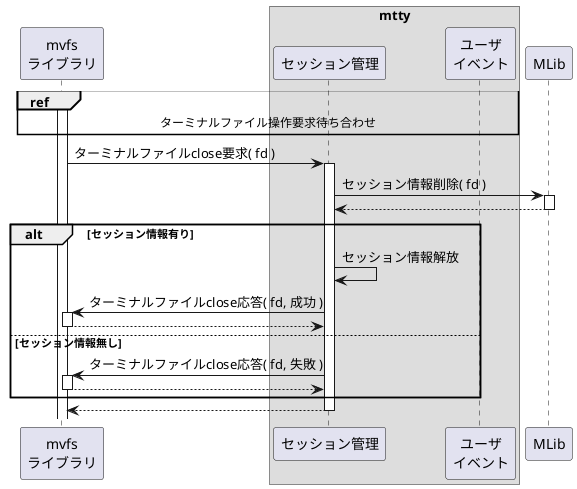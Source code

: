 @startuml

participant "mvfs\nライブラリ" as libmvfs
box "mtty"
    participant "セッション管理"   as sess
    participant "ユーザ\nイベント" as uevt
end box
participant "MLib" as mlib

activate libmvfs
ref over libmvfs, uevt
    ターミナルファイル操作要求待ち合わせ
end ref

libmvfs -> sess: ターミナルファイルclose要求( fd )
activate sess

sess -> mlib: セッション情報削除( fd )
activate mlib
sess <-- mlib:
deactivate mlib

alt セッション情報有り
    sess -> sess: セッション情報解放
    libmvfs <- sess: ターミナルファイルclose応答( fd, 成功 )
    activate libmvfs
    libmvfs --> sess:
    deactivate libmvfs

else セッション情報無し
    libmvfs <- sess: ターミナルファイルclose応答( fd, 失敗 )
    activate libmvfs
    libmvfs --> sess:
    deactivate libmvfs

end alt

libmvfs <-- sess:
deactivate sess

@enduml


